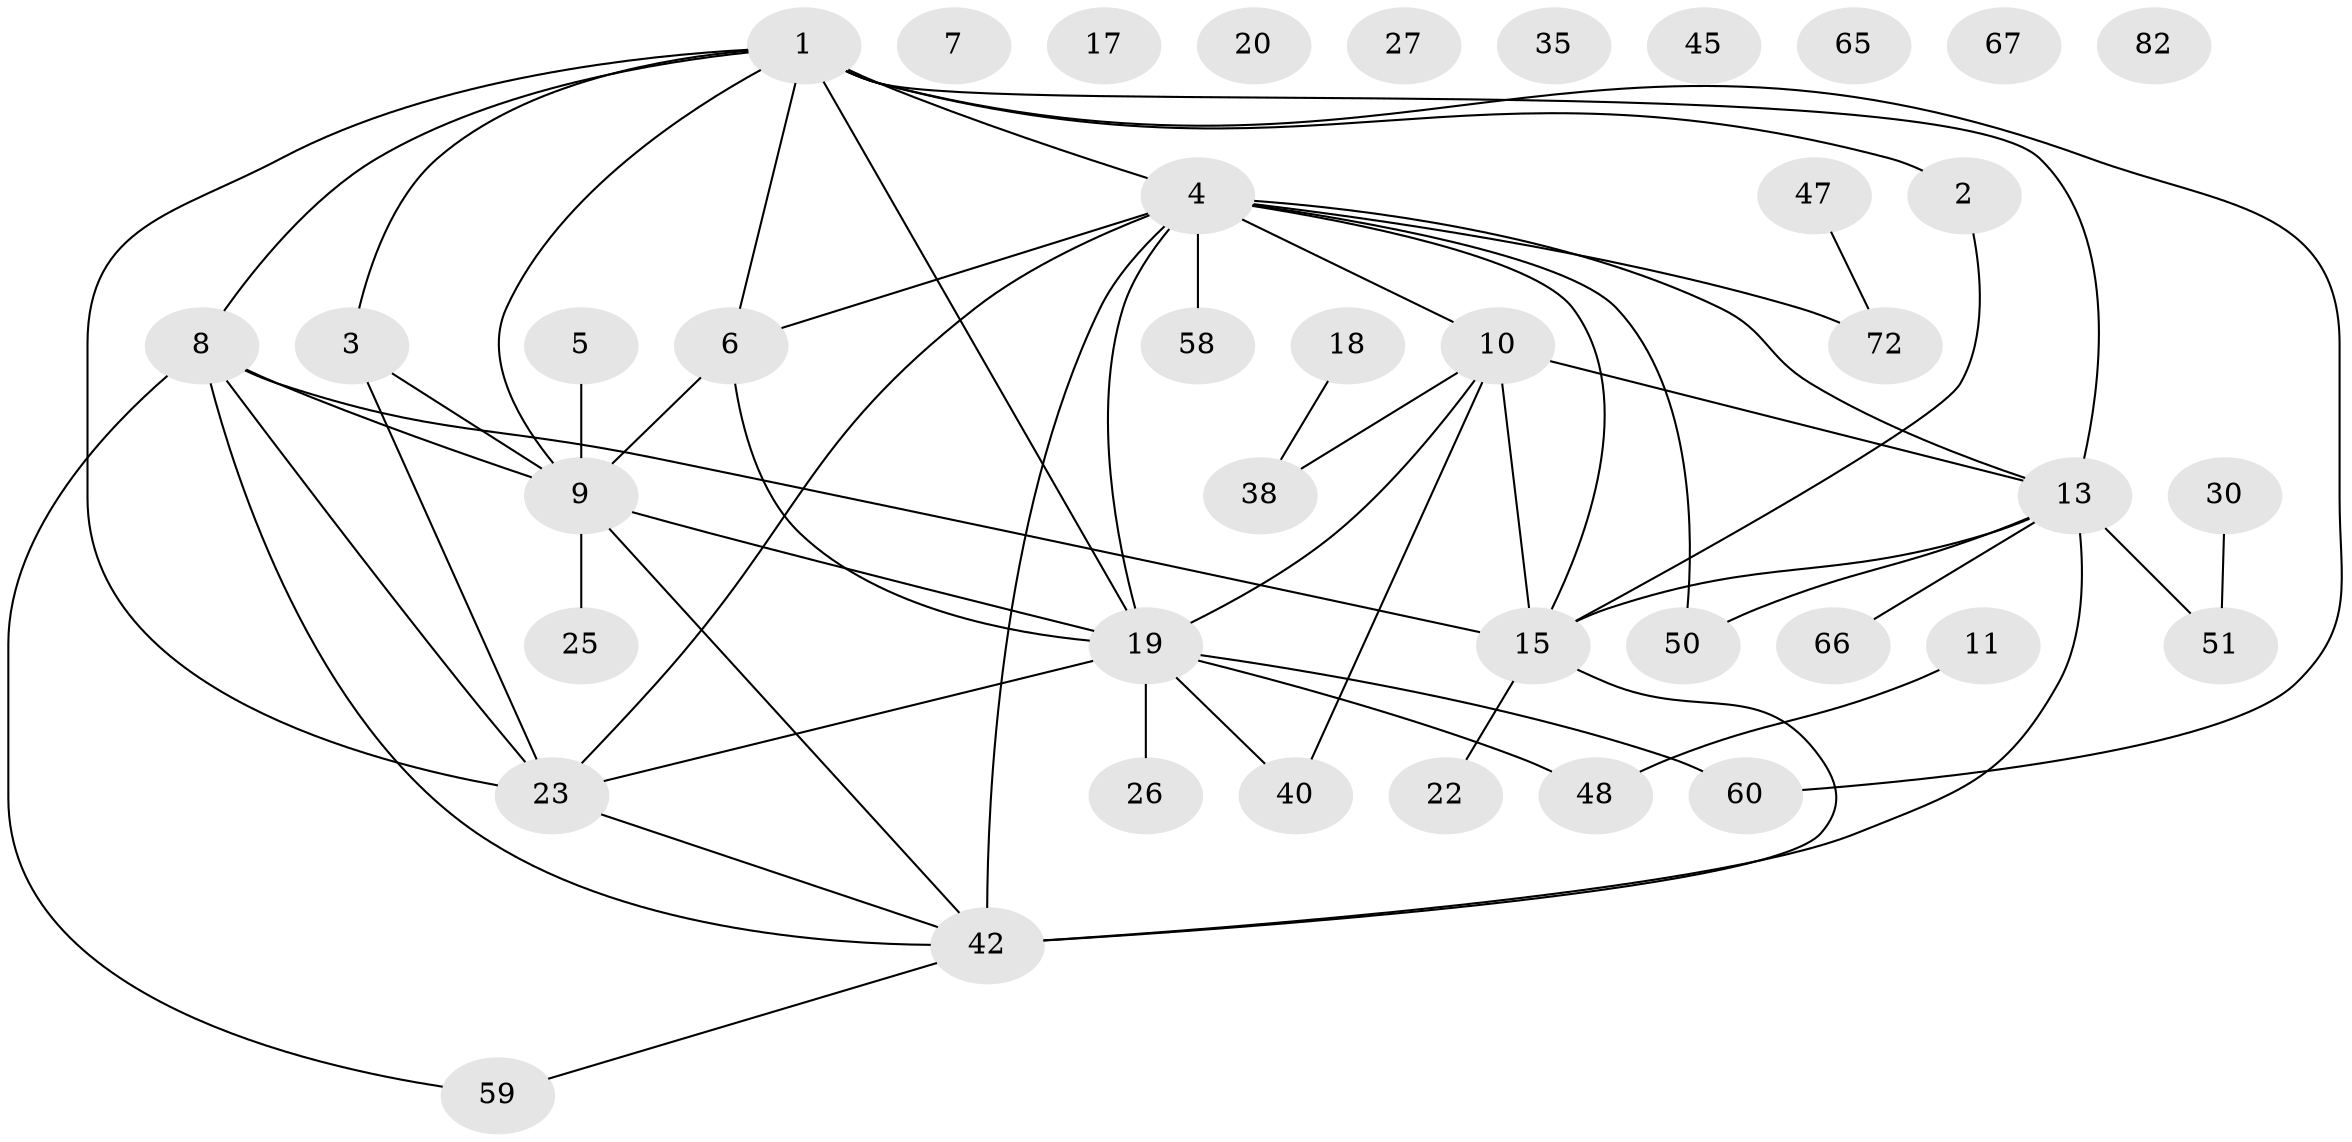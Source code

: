 // original degree distribution, {4: 0.18085106382978725, 2: 0.2765957446808511, 3: 0.2127659574468085, 1: 0.14893617021276595, 0: 0.09574468085106383, 5: 0.05319148936170213, 6: 0.02127659574468085, 7: 0.010638297872340425}
// Generated by graph-tools (version 1.1) at 2025/16/03/04/25 18:16:27]
// undirected, 40 vertices, 57 edges
graph export_dot {
graph [start="1"]
  node [color=gray90,style=filled];
  1 [super="+89+32+37+21"];
  2 [super="+69"];
  3 [super="+54"];
  4 [super="+24+29+43"];
  5;
  6 [super="+14"];
  7;
  8 [super="+70+31+91"];
  9 [super="+36"];
  10 [super="+75+79+12"];
  11 [super="+61"];
  13 [super="+84+77+73"];
  15 [super="+53+16"];
  17;
  18;
  19 [super="+52+34+68"];
  20;
  22;
  23 [super="+28+55"];
  25 [super="+39"];
  26;
  27;
  30;
  35;
  38 [super="+93"];
  40;
  42 [super="+56"];
  45;
  47 [super="+74"];
  48 [super="+62"];
  50;
  51 [super="+64"];
  58;
  59;
  60;
  65;
  66;
  67;
  72;
  82;
  1 -- 2;
  1 -- 13;
  1 -- 19;
  1 -- 60;
  1 -- 3;
  1 -- 4;
  1 -- 23;
  1 -- 8;
  1 -- 9;
  1 -- 6;
  2 -- 15;
  3 -- 9;
  3 -- 23;
  4 -- 42;
  4 -- 6;
  4 -- 72;
  4 -- 13;
  4 -- 15;
  4 -- 50;
  4 -- 58;
  4 -- 10;
  4 -- 23;
  4 -- 19;
  5 -- 9;
  6 -- 9;
  6 -- 19;
  8 -- 59;
  8 -- 15;
  8 -- 42;
  8 -- 23;
  8 -- 9;
  9 -- 25;
  9 -- 42;
  9 -- 19;
  10 -- 19 [weight=2];
  10 -- 38 [weight=2];
  10 -- 40;
  10 -- 15 [weight=2];
  10 -- 13;
  11 -- 48;
  13 -- 66;
  13 -- 50;
  13 -- 42 [weight=3];
  13 -- 51;
  13 -- 15;
  15 -- 22;
  15 -- 42;
  18 -- 38;
  19 -- 40;
  19 -- 26 [weight=2];
  19 -- 48;
  19 -- 60;
  19 -- 23;
  23 -- 42;
  30 -- 51;
  42 -- 59;
  47 -- 72;
}
